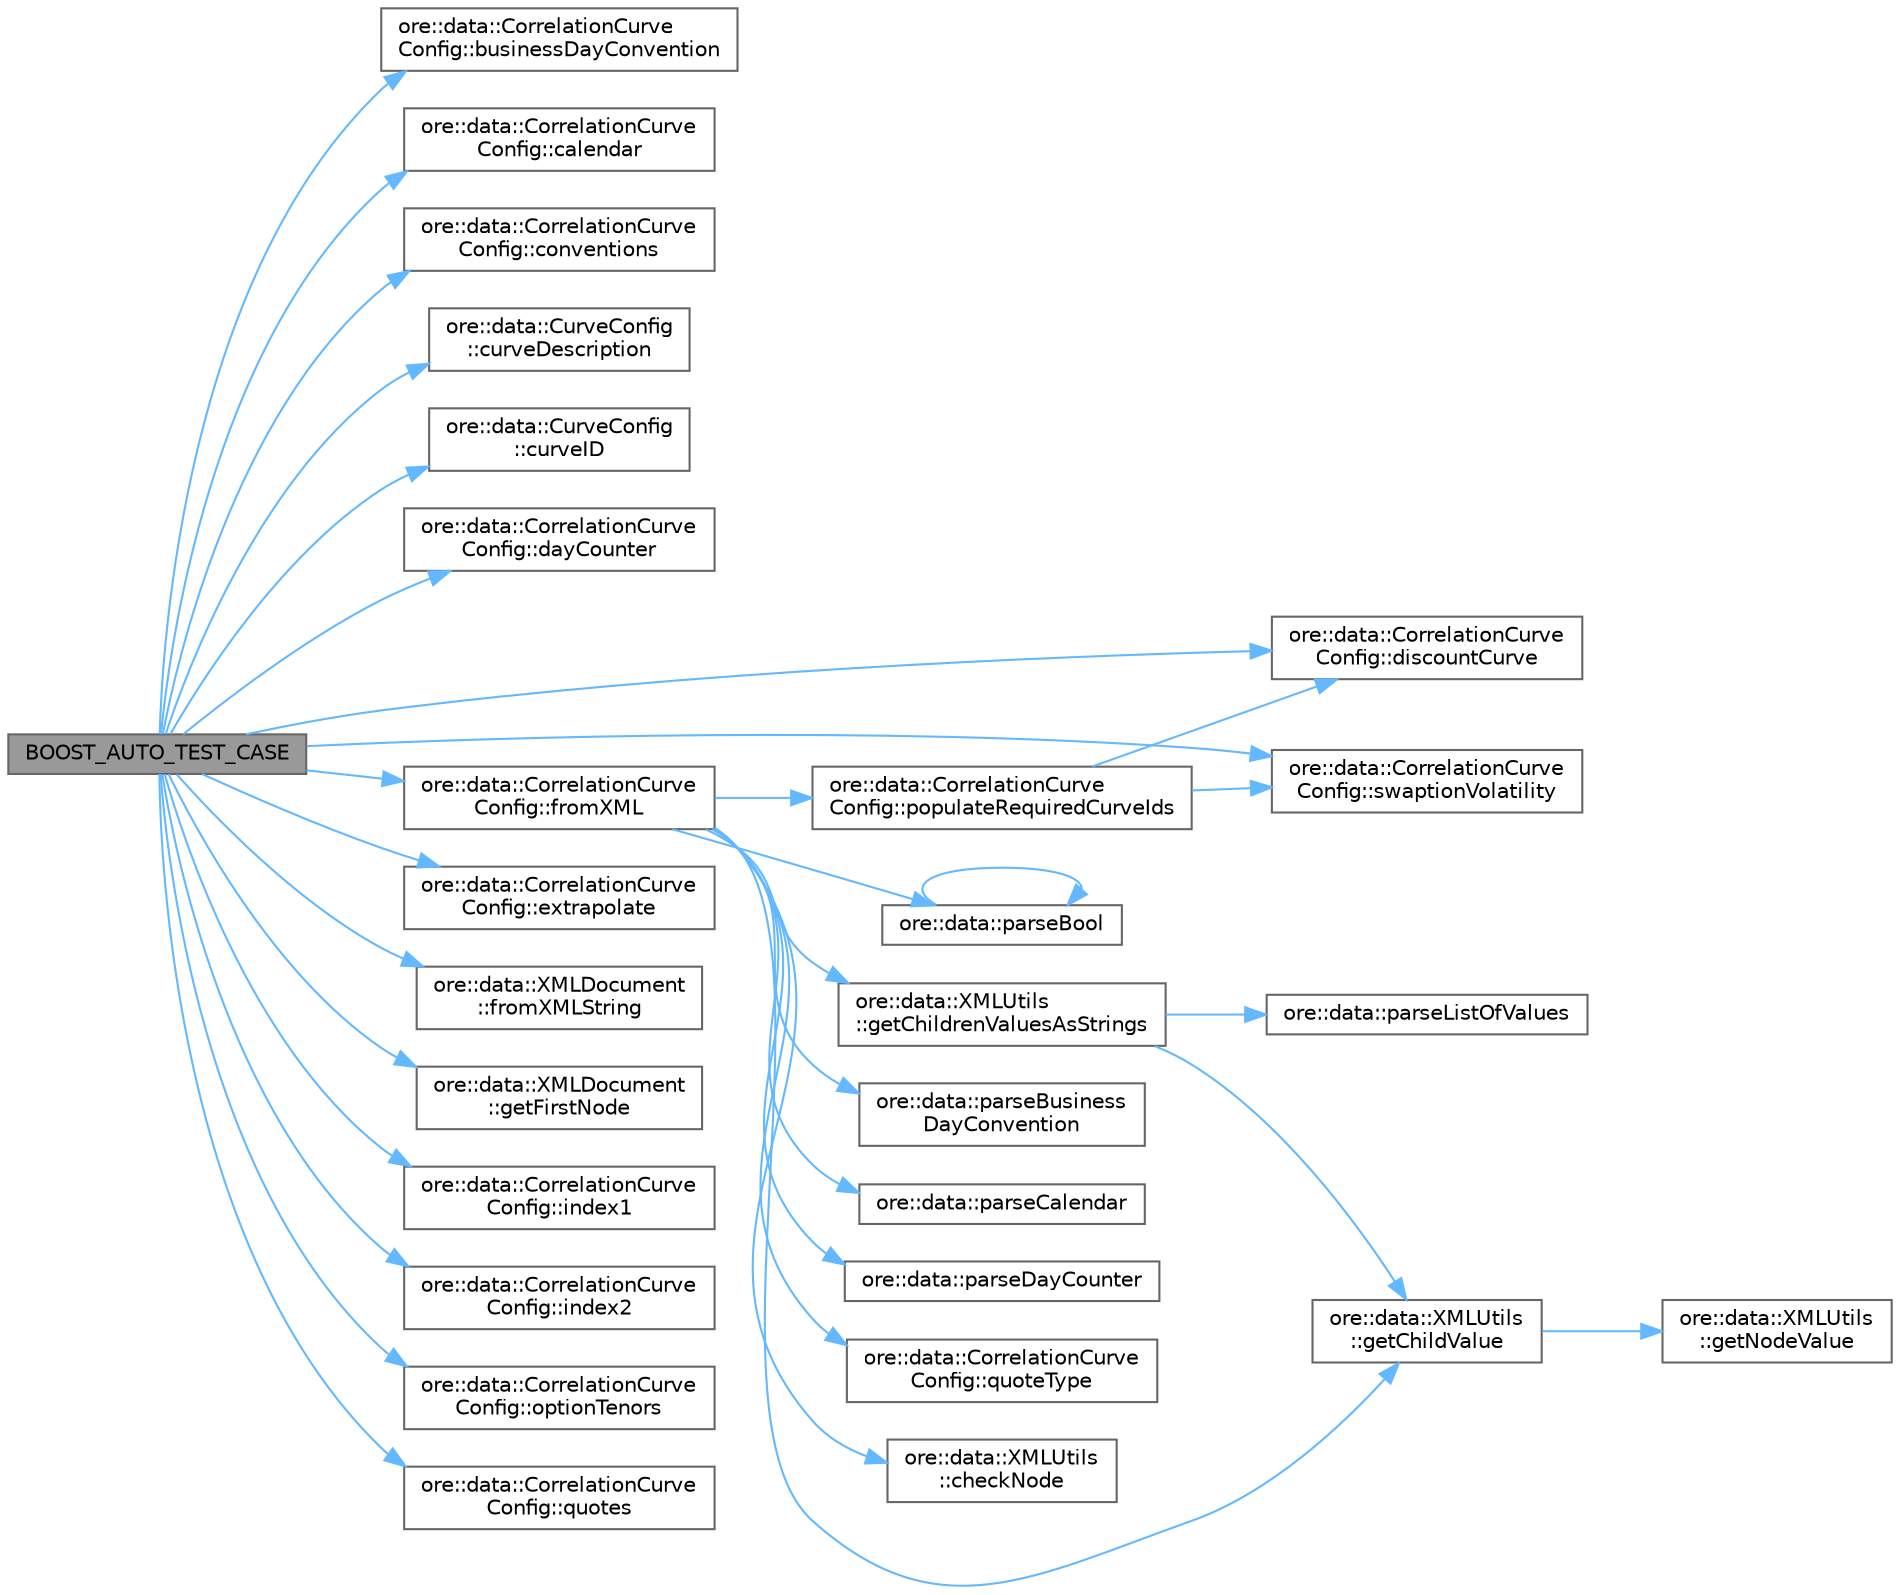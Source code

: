digraph "BOOST_AUTO_TEST_CASE"
{
 // INTERACTIVE_SVG=YES
 // LATEX_PDF_SIZE
  bgcolor="transparent";
  edge [fontname=Helvetica,fontsize=10,labelfontname=Helvetica,labelfontsize=10];
  node [fontname=Helvetica,fontsize=10,shape=box,height=0.2,width=0.4];
  rankdir="LR";
  Node1 [label="BOOST_AUTO_TEST_CASE",height=0.2,width=0.4,color="gray40", fillcolor="grey60", style="filled", fontcolor="black",tooltip=" "];
  Node1 -> Node2 [color="steelblue1",style="solid"];
  Node2 [label="ore::data::CorrelationCurve\lConfig::businessDayConvention",height=0.2,width=0.4,color="grey40", fillcolor="white", style="filled",URL="$classore_1_1data_1_1_correlation_curve_config.html#afcbac75c8609178e622f44d6660fce3e",tooltip=" "];
  Node1 -> Node3 [color="steelblue1",style="solid"];
  Node3 [label="ore::data::CorrelationCurve\lConfig::calendar",height=0.2,width=0.4,color="grey40", fillcolor="white", style="filled",URL="$classore_1_1data_1_1_correlation_curve_config.html#a4ffdceafee5fe94e7646e4f04300ba18",tooltip=" "];
  Node1 -> Node4 [color="steelblue1",style="solid"];
  Node4 [label="ore::data::CorrelationCurve\lConfig::conventions",height=0.2,width=0.4,color="grey40", fillcolor="white", style="filled",URL="$classore_1_1data_1_1_correlation_curve_config.html#a8d324e56440b5f96561b98dd3d4fa98f",tooltip=" "];
  Node1 -> Node5 [color="steelblue1",style="solid"];
  Node5 [label="ore::data::CurveConfig\l::curveDescription",height=0.2,width=0.4,color="grey40", fillcolor="white", style="filled",URL="$classore_1_1data_1_1_curve_config.html#a37bf6272afb34894b9bdab7b2851de31",tooltip=" "];
  Node1 -> Node6 [color="steelblue1",style="solid"];
  Node6 [label="ore::data::CurveConfig\l::curveID",height=0.2,width=0.4,color="grey40", fillcolor="white", style="filled",URL="$classore_1_1data_1_1_curve_config.html#a469f15054f3eb55783dfeb953fdf4373",tooltip=" "];
  Node1 -> Node7 [color="steelblue1",style="solid"];
  Node7 [label="ore::data::CorrelationCurve\lConfig::dayCounter",height=0.2,width=0.4,color="grey40", fillcolor="white", style="filled",URL="$classore_1_1data_1_1_correlation_curve_config.html#a444059abeb0fb23c8244884dcee82ae2",tooltip=" "];
  Node1 -> Node8 [color="steelblue1",style="solid"];
  Node8 [label="ore::data::CorrelationCurve\lConfig::discountCurve",height=0.2,width=0.4,color="grey40", fillcolor="white", style="filled",URL="$classore_1_1data_1_1_correlation_curve_config.html#a90228a5ffbc1beae3d7835b56dbc107e",tooltip=" "];
  Node1 -> Node9 [color="steelblue1",style="solid"];
  Node9 [label="ore::data::CorrelationCurve\lConfig::extrapolate",height=0.2,width=0.4,color="grey40", fillcolor="white", style="filled",URL="$classore_1_1data_1_1_correlation_curve_config.html#a281bb6108dbdcf1169878c00280ab277",tooltip=" "];
  Node1 -> Node10 [color="steelblue1",style="solid"];
  Node10 [label="ore::data::CorrelationCurve\lConfig::fromXML",height=0.2,width=0.4,color="grey40", fillcolor="white", style="filled",URL="$classore_1_1data_1_1_correlation_curve_config.html#a7741ae0fc924943de5bfe02928262eb7",tooltip=" "];
  Node10 -> Node11 [color="steelblue1",style="solid"];
  Node11 [label="ore::data::XMLUtils\l::checkNode",height=0.2,width=0.4,color="grey40", fillcolor="white", style="filled",URL="$classore_1_1data_1_1_x_m_l_utils.html#a37c092916f4bdf10d4fbf6bb9e474db7",tooltip=" "];
  Node10 -> Node12 [color="steelblue1",style="solid"];
  Node12 [label="ore::data::XMLUtils\l::getChildrenValuesAsStrings",height=0.2,width=0.4,color="grey40", fillcolor="white", style="filled",URL="$classore_1_1data_1_1_x_m_l_utils.html#a81459e72cad1a7676c674eccad1c3cee",tooltip=" "];
  Node12 -> Node13 [color="steelblue1",style="solid"];
  Node13 [label="ore::data::XMLUtils\l::getChildValue",height=0.2,width=0.4,color="grey40", fillcolor="white", style="filled",URL="$classore_1_1data_1_1_x_m_l_utils.html#a5a1307174ddefdb3aad6e3bd8cc63b27",tooltip=" "];
  Node13 -> Node14 [color="steelblue1",style="solid"];
  Node14 [label="ore::data::XMLUtils\l::getNodeValue",height=0.2,width=0.4,color="grey40", fillcolor="white", style="filled",URL="$classore_1_1data_1_1_x_m_l_utils.html#a6704501b110fa9d056096df3e05f0df2",tooltip="Get a node's value."];
  Node12 -> Node15 [color="steelblue1",style="solid"];
  Node15 [label="ore::data::parseListOfValues",height=0.2,width=0.4,color="grey40", fillcolor="white", style="filled",URL="$namespaceore_1_1data.html#a30e976f566a2a562e6b5a9d0c6f34ff0",tooltip=" "];
  Node10 -> Node13 [color="steelblue1",style="solid"];
  Node10 -> Node16 [color="steelblue1",style="solid"];
  Node16 [label="ore::data::parseBool",height=0.2,width=0.4,color="grey40", fillcolor="white", style="filled",URL="$group__utilities.html#ga94621f11193864fa1338296232dc5be9",tooltip="Convert text to bool."];
  Node16 -> Node16 [color="steelblue1",style="solid"];
  Node10 -> Node17 [color="steelblue1",style="solid"];
  Node17 [label="ore::data::parseBusiness\lDayConvention",height=0.2,width=0.4,color="grey40", fillcolor="white", style="filled",URL="$group__utilities.html#ga86adcf55f91e340ff40783964666e732",tooltip="Convert text to QuantLib::BusinessDayConvention."];
  Node10 -> Node18 [color="steelblue1",style="solid"];
  Node18 [label="ore::data::parseCalendar",height=0.2,width=0.4,color="grey40", fillcolor="white", style="filled",URL="$group__utilities.html#ga0f72d6fcccae10a674bdcd5095200f14",tooltip="Convert text to QuantLib::Calendar."];
  Node10 -> Node19 [color="steelblue1",style="solid"];
  Node19 [label="ore::data::parseDayCounter",height=0.2,width=0.4,color="grey40", fillcolor="white", style="filled",URL="$group__utilities.html#gaefb008d0de256c79140545d9c7549093",tooltip="Convert text to QuantLib::DayCounter."];
  Node10 -> Node20 [color="steelblue1",style="solid"];
  Node20 [label="ore::data::CorrelationCurve\lConfig::populateRequiredCurveIds",height=0.2,width=0.4,color="grey40", fillcolor="white", style="filled",URL="$classore_1_1data_1_1_correlation_curve_config.html#a09cdbe524aa89af7bba59a844397ebb9",tooltip=" "];
  Node20 -> Node8 [color="steelblue1",style="solid"];
  Node20 -> Node21 [color="steelblue1",style="solid"];
  Node21 [label="ore::data::CorrelationCurve\lConfig::swaptionVolatility",height=0.2,width=0.4,color="grey40", fillcolor="white", style="filled",URL="$classore_1_1data_1_1_correlation_curve_config.html#a014b87673cc49bf69a38644215e57398",tooltip=" "];
  Node10 -> Node22 [color="steelblue1",style="solid"];
  Node22 [label="ore::data::CorrelationCurve\lConfig::quoteType",height=0.2,width=0.4,color="grey40", fillcolor="white", style="filled",URL="$classore_1_1data_1_1_correlation_curve_config.html#a385c53054b5d8a065ba24438db33e705",tooltip=" "];
  Node1 -> Node23 [color="steelblue1",style="solid"];
  Node23 [label="ore::data::XMLDocument\l::fromXMLString",height=0.2,width=0.4,color="grey40", fillcolor="white", style="filled",URL="$classore_1_1data_1_1_x_m_l_document.html#acc30bd0f5b952978558a02ee60a952e8",tooltip="load a document from a hard-coded string"];
  Node1 -> Node24 [color="steelblue1",style="solid"];
  Node24 [label="ore::data::XMLDocument\l::getFirstNode",height=0.2,width=0.4,color="grey40", fillcolor="white", style="filled",URL="$classore_1_1data_1_1_x_m_l_document.html#adc51f551b19a2cabd09440c56d4119d6",tooltip=" "];
  Node1 -> Node25 [color="steelblue1",style="solid"];
  Node25 [label="ore::data::CorrelationCurve\lConfig::index1",height=0.2,width=0.4,color="grey40", fillcolor="white", style="filled",URL="$classore_1_1data_1_1_correlation_curve_config.html#a1843f76c64d45143e2140900613453cf",tooltip=" "];
  Node1 -> Node26 [color="steelblue1",style="solid"];
  Node26 [label="ore::data::CorrelationCurve\lConfig::index2",height=0.2,width=0.4,color="grey40", fillcolor="white", style="filled",URL="$classore_1_1data_1_1_correlation_curve_config.html#ae81fc12b3b6056f9339b02bdd7e66ee1",tooltip=" "];
  Node1 -> Node27 [color="steelblue1",style="solid"];
  Node27 [label="ore::data::CorrelationCurve\lConfig::optionTenors",height=0.2,width=0.4,color="grey40", fillcolor="white", style="filled",URL="$classore_1_1data_1_1_correlation_curve_config.html#a0c66e8a790463bcf0a1bacf9ec9ff78e",tooltip=" "];
  Node1 -> Node28 [color="steelblue1",style="solid"];
  Node28 [label="ore::data::CorrelationCurve\lConfig::quotes",height=0.2,width=0.4,color="grey40", fillcolor="white", style="filled",URL="$classore_1_1data_1_1_correlation_curve_config.html#a87013ffde9bf827fb74edf89c1baf5d4",tooltip="Return all the market quotes required for this config."];
  Node1 -> Node21 [color="steelblue1",style="solid"];
}

